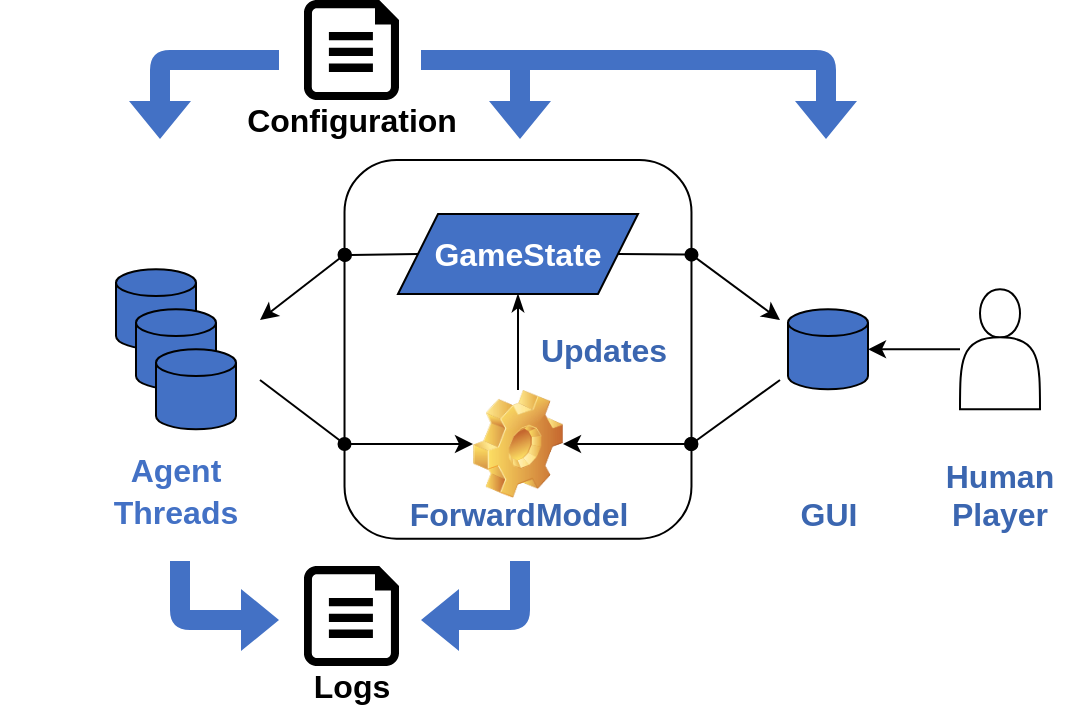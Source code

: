 <mxfile version="14.6.6" type="device"><diagram id="yHXMxHrb2FxqTbRQ4LFw" name="Page-1"><mxGraphModel dx="1692" dy="423" grid="1" gridSize="10" guides="1" tooltips="1" connect="1" arrows="1" fold="1" page="1" pageScale="1" pageWidth="827" pageHeight="1169" math="0" shadow="0"><root><mxCell id="0"/><mxCell id="1" parent="0"/><mxCell id="Dur1BctsNCChJBjqvK1X-82" value="" style="rounded=1;whiteSpace=wrap;html=1;connectable=1;allowArrows=0;snapToPoint=1;points=[[0,0.25],[0,0.75],[1,0.25],[1,0.75]]" parent="1" vertex="1"><mxGeometry x="42.26" y="520" width="173.48" height="189.33" as="geometry"/></mxCell><mxCell id="dizwHvVT23EaEwNcFaqJ-35" style="edgeStyle=none;rounded=0;orthogonalLoop=1;jettySize=auto;html=1;startArrow=classic;startFill=1;endArrow=oval;endFill=1;entryX=0;entryY=0.75;entryDx=0;entryDy=0;" parent="1" source="Dur1BctsNCChJBjqvK1X-85" target="Dur1BctsNCChJBjqvK1X-82" edge="1"><mxGeometry relative="1" as="geometry"/></mxCell><mxCell id="dizwHvVT23EaEwNcFaqJ-31" style="edgeStyle=none;rounded=0;orthogonalLoop=1;jettySize=auto;html=1;exitX=0;exitY=0.25;exitDx=0;exitDy=0;startArrow=classic;startFill=1;endArrow=oval;endFill=1;entryX=0;entryY=0.25;entryDx=0;entryDy=0;" parent="1" target="Dur1BctsNCChJBjqvK1X-82" edge="1"><mxGeometry relative="1" as="geometry"><mxPoint x="52.26" y="567.332" as="targetPoint"/><mxPoint y="600" as="sourcePoint"/></mxGeometry></mxCell><mxCell id="Dur1BctsNCChJBjqvK1X-96" style="edgeStyle=none;rounded=0;orthogonalLoop=1;jettySize=auto;html=1;exitX=1;exitY=0.5;exitDx=0;exitDy=0;entryX=1;entryY=0.25;entryDx=0;entryDy=0;startArrow=none;startFill=0;endArrow=oval;endFill=1;fontColor=#3399FF;" parent="1" source="Dur1BctsNCChJBjqvK1X-83" target="Dur1BctsNCChJBjqvK1X-82" edge="1"><mxGeometry relative="1" as="geometry"/></mxCell><mxCell id="Dur1BctsNCChJBjqvK1X-100" style="edgeStyle=none;rounded=0;orthogonalLoop=1;jettySize=auto;html=1;startArrow=none;startFill=0;endArrow=oval;endFill=1;fontColor=#3399FF;exitX=0;exitY=0.5;exitDx=0;exitDy=0;" parent="1" source="Dur1BctsNCChJBjqvK1X-83" target="Dur1BctsNCChJBjqvK1X-82" edge="1"><mxGeometry relative="1" as="geometry"/></mxCell><mxCell id="Dur1BctsNCChJBjqvK1X-83" value="&lt;font color=&quot;#FFFFFF&quot;&gt;&lt;b&gt;&lt;font style=&quot;font-size: 16px&quot;&gt;GameState&lt;/font&gt;&lt;/b&gt;&lt;/font&gt;" style="shape=parallelogram;perimeter=parallelogramPerimeter;whiteSpace=wrap;html=1;fixedSize=1;fontColor=#3399FF;fillColor=#4371C5;" parent="1" vertex="1"><mxGeometry x="69" y="547" width="120" height="40" as="geometry"/></mxCell><mxCell id="Dur1BctsNCChJBjqvK1X-88" style="edgeStyle=orthogonalEdgeStyle;rounded=0;orthogonalLoop=1;jettySize=auto;html=1;startArrow=none;startFill=0;endArrow=classicThin;endFill=1;fontColor=#3399FF;" parent="1" source="Dur1BctsNCChJBjqvK1X-85" target="Dur1BctsNCChJBjqvK1X-83" edge="1"><mxGeometry relative="1" as="geometry"/></mxCell><mxCell id="Dur1BctsNCChJBjqvK1X-97" style="rounded=0;orthogonalLoop=1;jettySize=auto;html=1;exitX=1;exitY=0.5;exitDx=0;exitDy=0;startArrow=classic;startFill=1;endArrow=oval;endFill=1;fontColor=#3399FF;" parent="1" source="Dur1BctsNCChJBjqvK1X-85" target="Dur1BctsNCChJBjqvK1X-82" edge="1"><mxGeometry relative="1" as="geometry"/></mxCell><mxCell id="dizwHvVT23EaEwNcFaqJ-30" style="rounded=0;orthogonalLoop=1;jettySize=auto;html=1;exitX=0;exitY=0.75;exitDx=0;exitDy=0;endArrow=none;endFill=0;startArrow=none;startFill=0;" parent="1" source="Dur1BctsNCChJBjqvK1X-82" edge="1"><mxGeometry relative="1" as="geometry"><mxPoint x="52.26" y="661.997" as="sourcePoint"/><mxPoint y="630" as="targetPoint"/></mxGeometry></mxCell><mxCell id="Dur1BctsNCChJBjqvK1X-85" value="" style="shape=image;html=1;verticalLabelPosition=bottom;verticalAlign=top;imageAspect=0;image=img/clipart/Gear_128x128.png;fontColor=#3399FF;" parent="1" vertex="1"><mxGeometry x="106.5" y="635" width="45" height="54" as="geometry"/></mxCell><mxCell id="Dur1BctsNCChJBjqvK1X-91" value="&lt;font color=&quot;#3B66B0&quot;&gt;Updates&lt;/font&gt;" style="text;html=1;strokeColor=none;fillColor=none;align=center;verticalAlign=middle;whiteSpace=wrap;rounded=0;fontColor=#3399FF;fontSize=16;fontStyle=1" parent="1" vertex="1"><mxGeometry x="151.5" y="604.66" width="40" height="20" as="geometry"/></mxCell><mxCell id="Dur1BctsNCChJBjqvK1X-119" style="rounded=0;orthogonalLoop=1;jettySize=auto;html=1;exitX=1;exitY=0.25;exitDx=0;exitDy=0;startArrow=none;startFill=0;endArrow=classic;endFill=1;fontColor=#3399FF;" parent="1" source="Dur1BctsNCChJBjqvK1X-82" edge="1"><mxGeometry relative="1" as="geometry"><mxPoint x="260" y="600" as="targetPoint"/></mxGeometry></mxCell><mxCell id="Dur1BctsNCChJBjqvK1X-120" style="rounded=0;orthogonalLoop=1;jettySize=auto;html=1;entryX=1;entryY=0.75;entryDx=0;entryDy=0;startArrow=none;startFill=0;endArrow=oval;endFill=1;fontColor=#3399FF;" parent="1" target="Dur1BctsNCChJBjqvK1X-82" edge="1"><mxGeometry relative="1" as="geometry"><mxPoint x="260" y="630" as="sourcePoint"/></mxGeometry></mxCell><mxCell id="Dur1BctsNCChJBjqvK1X-112" value="" style="strokeWidth=1;html=1;shape=mxgraph.flowchart.database;whiteSpace=wrap;points=[[0,0.25],[0,0.75],[1,0.5]];fillColor=#4371C5;" parent="1" vertex="1"><mxGeometry x="264" y="594.66" width="40" height="40" as="geometry"/></mxCell><mxCell id="Dur1BctsNCChJBjqvK1X-121" style="edgeStyle=orthogonalEdgeStyle;rounded=0;orthogonalLoop=1;jettySize=auto;html=1;startArrow=none;startFill=0;endArrow=classic;endFill=1;fontColor=#3399FF;entryX=1;entryY=0.5;entryDx=0;entryDy=0;" parent="1" source="Dur1BctsNCChJBjqvK1X-117" target="Dur1BctsNCChJBjqvK1X-112" edge="1"><mxGeometry relative="1" as="geometry"><mxPoint x="374" y="595" as="targetPoint"/></mxGeometry></mxCell><mxCell id="Dur1BctsNCChJBjqvK1X-117" value="" style="shape=actor;whiteSpace=wrap;html=1;" parent="1" vertex="1"><mxGeometry x="350" y="584.66" width="40" height="60" as="geometry"/></mxCell><mxCell id="Q5OhG60YSKlpnE9f5Atq-4" value="" style="shape=flexArrow;endArrow=classic;html=1;fillColor=#4371C5;strokeColor=none;" parent="1" edge="1"><mxGeometry width="50" height="50" relative="1" as="geometry"><mxPoint x="80" y="470" as="sourcePoint"/><mxPoint x="283" y="510" as="targetPoint"/><Array as="points"><mxPoint x="283" y="470"/></Array></mxGeometry></mxCell><mxCell id="dizwHvVT23EaEwNcFaqJ-12" value="" style="shape=flexArrow;endArrow=classic;html=1;fillColor=#4371C5;strokeColor=none;" parent="1" edge="1"><mxGeometry width="50" height="50" relative="1" as="geometry"><mxPoint x="130" y="470" as="sourcePoint"/><mxPoint x="130" y="510" as="targetPoint"/><Array as="points"><mxPoint x="130" y="470"/></Array></mxGeometry></mxCell><mxCell id="dizwHvVT23EaEwNcFaqJ-14" value="" style="shape=flexArrow;endArrow=classic;html=1;fillColor=#4371C5;strokeColor=none;" parent="1" edge="1"><mxGeometry width="50" height="50" relative="1" as="geometry"><mxPoint x="10" y="470" as="sourcePoint"/><mxPoint x="-50" y="510" as="targetPoint"/><Array as="points"><mxPoint x="-50" y="470"/></Array></mxGeometry></mxCell><mxCell id="dizwHvVT23EaEwNcFaqJ-18" value="&lt;font color=&quot;#3B66B0&quot;&gt;&lt;b&gt;&lt;font style=&quot;font-size: 16px&quot;&gt;ForwardModel&lt;/font&gt;&lt;/b&gt;&lt;/font&gt;" style="text;html=1;strokeColor=none;fillColor=none;align=center;verticalAlign=bottom;whiteSpace=wrap;rounded=0;fontColor=#3399FF;" parent="1" vertex="1"><mxGeometry x="36.5" y="680" width="185" height="29.33" as="geometry"/></mxCell><mxCell id="dizwHvVT23EaEwNcFaqJ-20" value="&lt;font color=&quot;#3B66B0&quot;&gt;&lt;b&gt;&lt;font style=&quot;font-size: 16px&quot;&gt;GUI&lt;/font&gt;&lt;/b&gt;&lt;/font&gt;" style="text;html=1;strokeColor=none;fillColor=none;align=center;verticalAlign=bottom;whiteSpace=wrap;rounded=0;fontColor=#3399FF;" parent="1" vertex="1"><mxGeometry x="245.54" y="678" width="76.91" height="31.33" as="geometry"/></mxCell><mxCell id="dizwHvVT23EaEwNcFaqJ-21" value="&lt;font color=&quot;#3B66B0&quot;&gt;&lt;b&gt;&lt;font style=&quot;font-size: 16px&quot;&gt;Human&lt;br&gt;Player&lt;br&gt;&lt;/font&gt;&lt;/b&gt;&lt;/font&gt;" style="text;html=1;strokeColor=none;fillColor=none;align=center;verticalAlign=bottom;whiteSpace=wrap;rounded=0;fontColor=#3399FF;" parent="1" vertex="1"><mxGeometry x="334" y="680" width="72" height="29.33" as="geometry"/></mxCell><mxCell id="UGQGxQ1hWoiMKmcZqr0x-1" value="" style="group" parent="1" vertex="1" connectable="0"><mxGeometry x="-130" y="574.66" width="176" height="134.67" as="geometry"/></mxCell><mxCell id="Dur1BctsNCChJBjqvK1X-122" value="&lt;font style=&quot;font-size: 16px&quot; color=&quot;#4371C5&quot;&gt;Agent&lt;br&gt;Threads&lt;/font&gt;" style="text;html=1;strokeColor=none;fillColor=none;align=center;verticalAlign=bottom;whiteSpace=wrap;rounded=0;fontColor=#3399FF;fontSize=17;fontStyle=1" parent="UGQGxQ1hWoiMKmcZqr0x-1" vertex="1"><mxGeometry y="105.34" width="176" height="29.33" as="geometry"/></mxCell><mxCell id="dizwHvVT23EaEwNcFaqJ-26" value="" style="group" parent="UGQGxQ1hWoiMKmcZqr0x-1" vertex="1" connectable="0"><mxGeometry x="58" width="60" height="80" as="geometry"/></mxCell><mxCell id="Dur1BctsNCChJBjqvK1X-106" value="" style="strokeWidth=1;html=1;shape=mxgraph.flowchart.database;whiteSpace=wrap;fillColor=#4371C5;" parent="dizwHvVT23EaEwNcFaqJ-26" vertex="1"><mxGeometry width="40" height="40" as="geometry"/></mxCell><mxCell id="Dur1BctsNCChJBjqvK1X-107" value="" style="strokeWidth=1;html=1;shape=mxgraph.flowchart.database;whiteSpace=wrap;fillColor=#4371C5;" parent="dizwHvVT23EaEwNcFaqJ-26" vertex="1"><mxGeometry x="10" y="20" width="40" height="40" as="geometry"/></mxCell><mxCell id="Dur1BctsNCChJBjqvK1X-108" value="" style="strokeWidth=1;html=1;shape=mxgraph.flowchart.database;whiteSpace=wrap;fillColor=#4371C5;" parent="dizwHvVT23EaEwNcFaqJ-26" vertex="1"><mxGeometry x="20" y="40" width="40" height="40" as="geometry"/></mxCell><mxCell id="UGQGxQ1hWoiMKmcZqr0x-5" value="" style="shape=flexArrow;endArrow=classic;html=1;fillColor=#4371C5;strokeColor=none;" parent="1" edge="1"><mxGeometry width="50" height="50" relative="1" as="geometry"><mxPoint x="-40" y="720" as="sourcePoint"/><mxPoint x="10" y="750" as="targetPoint"/><Array as="points"><mxPoint x="-40" y="750"/></Array></mxGeometry></mxCell><mxCell id="UGQGxQ1hWoiMKmcZqr0x-6" value="" style="shape=flexArrow;endArrow=classic;html=1;fillColor=#4371C5;strokeColor=none;" parent="1" edge="1"><mxGeometry width="50" height="50" relative="1" as="geometry"><mxPoint x="130" y="720" as="sourcePoint"/><mxPoint x="80" y="750" as="targetPoint"/><Array as="points"><mxPoint x="130" y="750"/></Array></mxGeometry></mxCell><mxCell id="UGQGxQ1hWoiMKmcZqr0x-7" value="" style="group" parent="1" vertex="1" connectable="0"><mxGeometry x="22" y="723" width="47.5" height="70" as="geometry"/></mxCell><mxCell id="Q5OhG60YSKlpnE9f5Atq-1" value="" style="verticalLabelPosition=bottom;html=1;verticalAlign=top;align=center;strokeColor=none;shape=mxgraph.azure.cloud_services_configuration_file;pointerEvents=1;fillColor=#000000;" parent="UGQGxQ1hWoiMKmcZqr0x-7" vertex="1"><mxGeometry width="47.5" height="50" as="geometry"/></mxCell><mxCell id="UGQGxQ1hWoiMKmcZqr0x-3" value="&lt;b&gt;&lt;font style=&quot;font-size: 16px&quot;&gt;Logs&lt;/font&gt;&lt;/b&gt;" style="text;html=1;strokeColor=none;fillColor=none;align=center;verticalAlign=middle;whiteSpace=wrap;rounded=0;" parent="UGQGxQ1hWoiMKmcZqr0x-7" vertex="1"><mxGeometry x="3.75" y="50" width="40" height="20" as="geometry"/></mxCell><mxCell id="UGQGxQ1hWoiMKmcZqr0x-8" value="" style="group" parent="UGQGxQ1hWoiMKmcZqr0x-7" vertex="1" connectable="0"><mxGeometry y="-283" width="47.5" height="70" as="geometry"/></mxCell><mxCell id="dizwHvVT23EaEwNcFaqJ-16" value="&lt;b&gt;&lt;font style=&quot;font-size: 16px&quot;&gt;Configuration&lt;/font&gt;&lt;/b&gt;" style="text;html=1;strokeColor=none;fillColor=none;align=center;verticalAlign=middle;whiteSpace=wrap;rounded=0;" parent="UGQGxQ1hWoiMKmcZqr0x-8" vertex="1"><mxGeometry x="3.75" y="50" width="40" height="20" as="geometry"/></mxCell><mxCell id="UGQGxQ1hWoiMKmcZqr0x-2" value="" style="verticalLabelPosition=bottom;html=1;verticalAlign=top;align=center;strokeColor=none;shape=mxgraph.azure.cloud_services_configuration_file;pointerEvents=1;fillColor=#000000;" parent="UGQGxQ1hWoiMKmcZqr0x-8" vertex="1"><mxGeometry width="47.5" height="50" as="geometry"/></mxCell></root></mxGraphModel></diagram></mxfile>